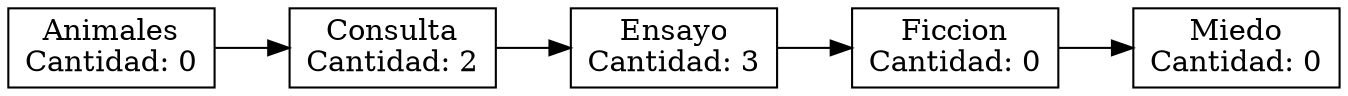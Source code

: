 digraph g{
rankdir = LR;
node[shape=box];
"Animales\nCantidad: 0" -> "Consulta\nCantidad: 2" -> "Ensayo\nCantidad: 3" -> "Ficcion\nCantidad: 0" -> "Miedo\nCantidad: 0";
}